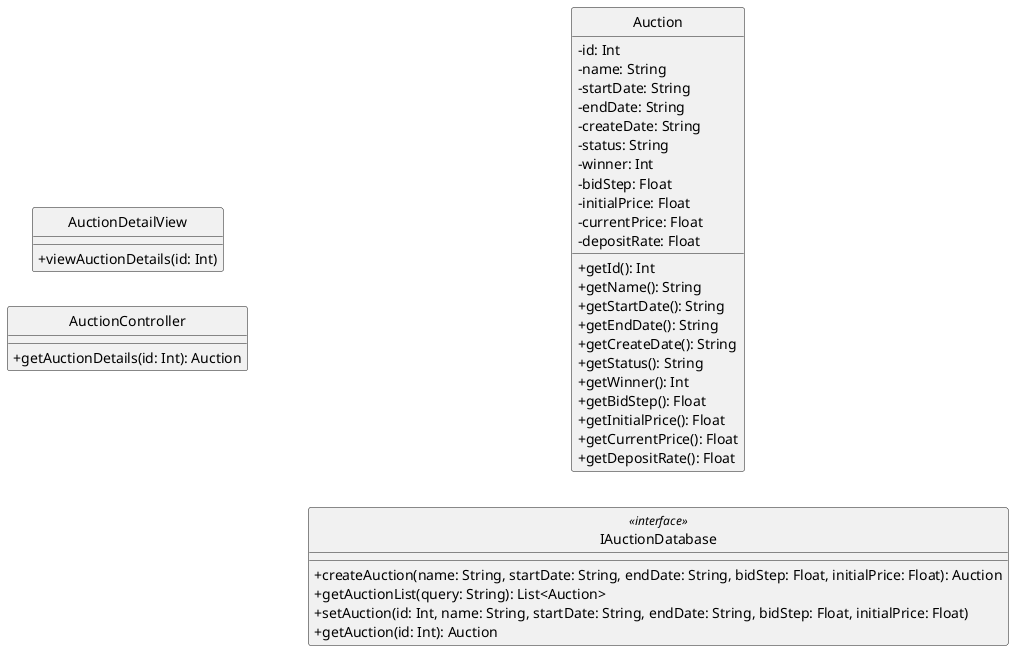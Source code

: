 @startuml 
left to right direction
skinparam classAttributeIconSize 0
skinparam linetype ortho
hide circle
class AuctionDetailView {

    + viewAuctionDetails(id: Int)

    }

class AuctionController {
    
    + getAuctionDetails(id: Int): Auction

    }

class Auction {
    - id: Int
    - name: String
    - startDate: String
    - endDate: String
    - createDate: String
    - status: String
    - winner: Int
    - bidStep: Float
    - initialPrice: Float
    - currentPrice: Float
    - depositRate: Float

    + getId(): Int
    + getName(): String
    + getStartDate(): String
    + getEndDate(): String
    + getCreateDate(): String
    + getStatus(): String
    + getWinner(): Int
    + getBidStep(): Float
    + getInitialPrice(): Float
    + getCurrentPrice(): Float
    + getDepositRate(): Float
    }

class IAuctionDatabase <<interface>> {
    + createAuction(name: String, startDate: String, endDate: String, bidStep: Float, initialPrice: Float): Auction
    + getAuctionList(query: String): List<Auction>
    + setAuction(id: Int, name: String, startDate: String, endDate: String, bidStep: Float, initialPrice: Float)
    + getAuction(id: Int): Auction
    }

@enduml